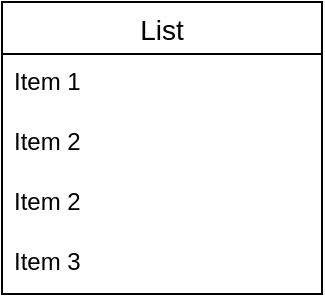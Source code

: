 <mxfile version="27.1.6">
  <diagram name="Страница — 1" id="W8JY7K-8J51shDwLLkJO">
    <mxGraphModel dx="1251" dy="698" grid="1" gridSize="10" guides="1" tooltips="1" connect="1" arrows="1" fold="1" page="1" pageScale="1" pageWidth="827" pageHeight="1169" math="0" shadow="0">
      <root>
        <mxCell id="0" />
        <mxCell id="1" parent="0" />
        <mxCell id="w2ufW7emtAYcSbp936cZ-51" value="List" style="swimlane;fontStyle=0;childLayout=stackLayout;horizontal=1;startSize=26;horizontalStack=0;resizeParent=1;resizeParentMax=0;resizeLast=0;collapsible=1;marginBottom=0;align=center;fontSize=14;" vertex="1" parent="1">
          <mxGeometry x="260" y="260" width="160" height="146" as="geometry" />
        </mxCell>
        <mxCell id="w2ufW7emtAYcSbp936cZ-52" value="Item 1" style="text;strokeColor=none;fillColor=none;spacingLeft=4;spacingRight=4;overflow=hidden;rotatable=0;points=[[0,0.5],[1,0.5]];portConstraint=eastwest;fontSize=12;whiteSpace=wrap;html=1;" vertex="1" parent="w2ufW7emtAYcSbp936cZ-51">
          <mxGeometry y="26" width="160" height="30" as="geometry" />
        </mxCell>
        <mxCell id="w2ufW7emtAYcSbp936cZ-53" value="Item 2" style="text;strokeColor=none;fillColor=none;spacingLeft=4;spacingRight=4;overflow=hidden;rotatable=0;points=[[0,0.5],[1,0.5]];portConstraint=eastwest;fontSize=12;whiteSpace=wrap;html=1;" vertex="1" parent="w2ufW7emtAYcSbp936cZ-51">
          <mxGeometry y="56" width="160" height="30" as="geometry" />
        </mxCell>
        <mxCell id="w2ufW7emtAYcSbp936cZ-55" value="Item 2" style="text;strokeColor=none;fillColor=none;spacingLeft=4;spacingRight=4;overflow=hidden;rotatable=0;points=[[0,0.5],[1,0.5]];portConstraint=eastwest;fontSize=12;whiteSpace=wrap;html=1;" vertex="1" parent="w2ufW7emtAYcSbp936cZ-51">
          <mxGeometry y="86" width="160" height="30" as="geometry" />
        </mxCell>
        <mxCell id="w2ufW7emtAYcSbp936cZ-54" value="Item 3" style="text;strokeColor=none;fillColor=none;spacingLeft=4;spacingRight=4;overflow=hidden;rotatable=0;points=[[0,0.5],[1,0.5]];portConstraint=eastwest;fontSize=12;whiteSpace=wrap;html=1;" vertex="1" parent="w2ufW7emtAYcSbp936cZ-51">
          <mxGeometry y="116" width="160" height="30" as="geometry" />
        </mxCell>
      </root>
    </mxGraphModel>
  </diagram>
</mxfile>
